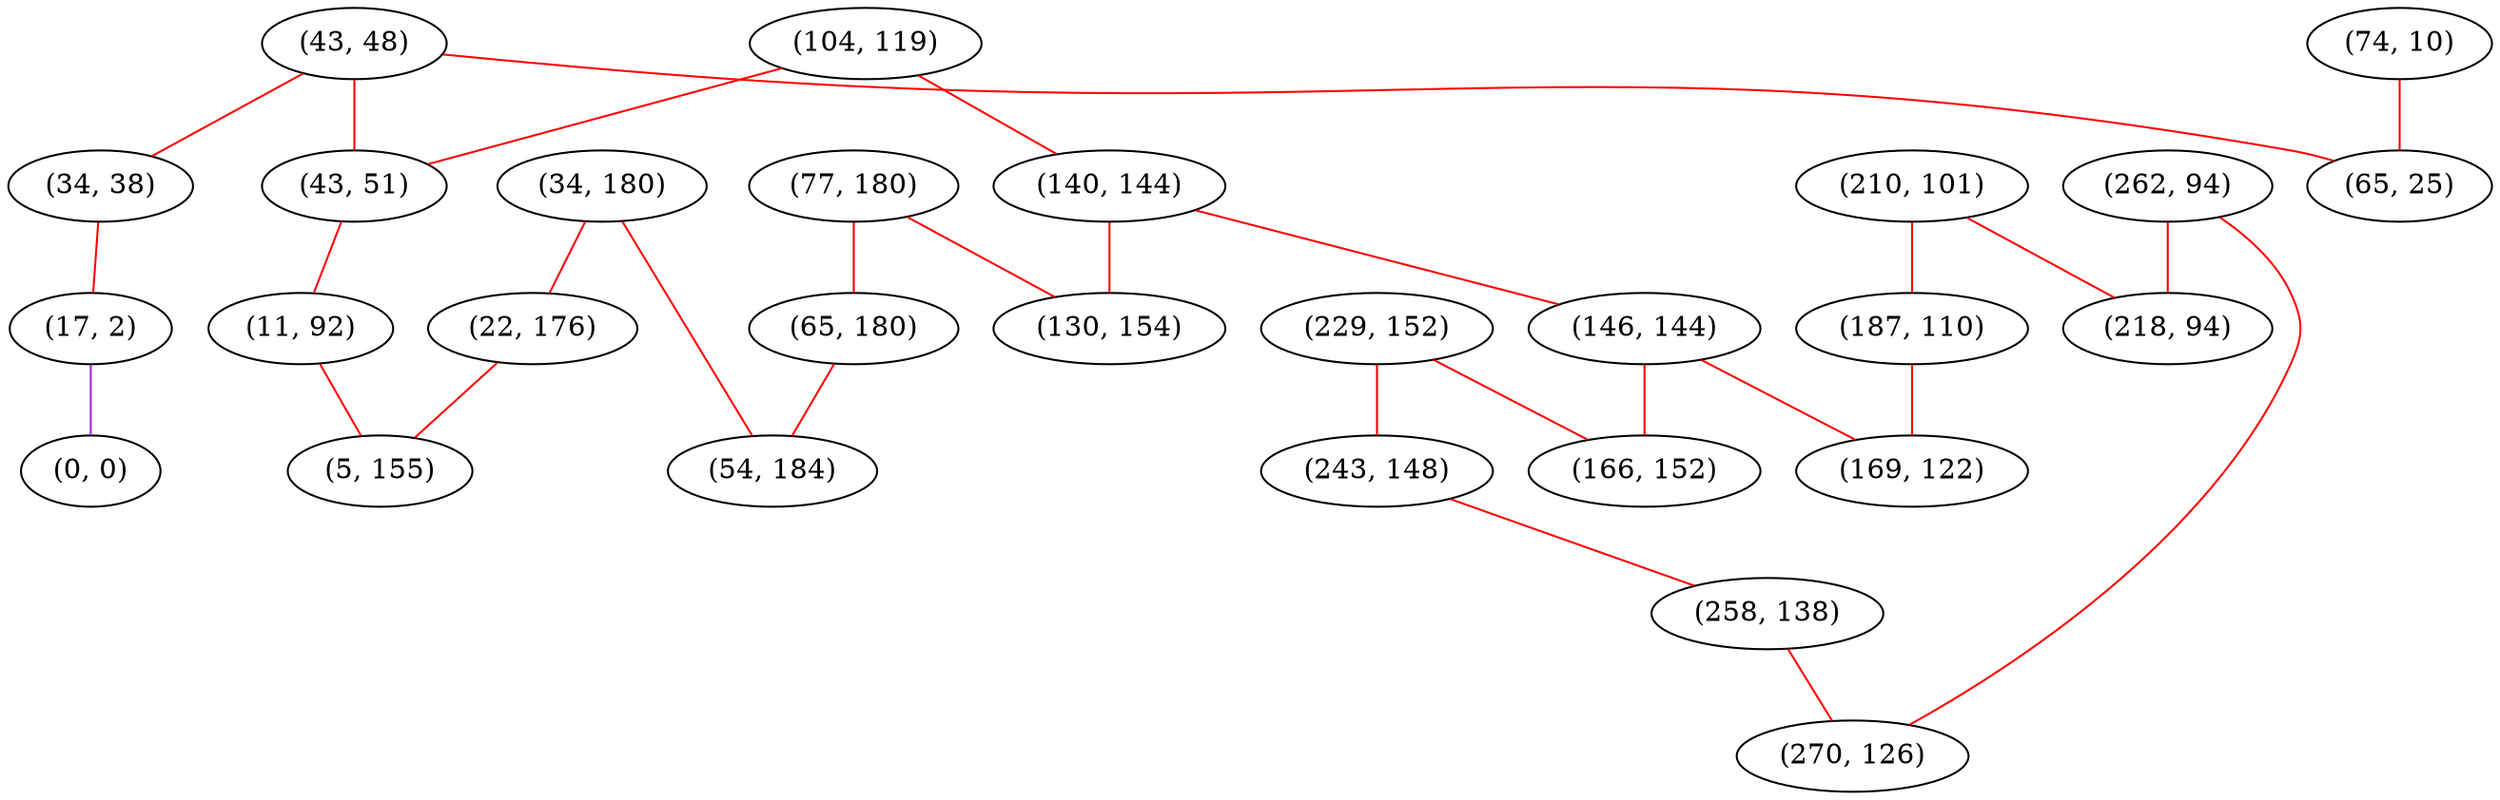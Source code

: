 graph "" {
"(43, 48)";
"(34, 38)";
"(104, 119)";
"(210, 101)";
"(34, 180)";
"(262, 94)";
"(140, 144)";
"(77, 180)";
"(43, 51)";
"(130, 154)";
"(187, 110)";
"(74, 10)";
"(229, 152)";
"(17, 2)";
"(146, 144)";
"(166, 152)";
"(243, 148)";
"(65, 180)";
"(169, 122)";
"(0, 0)";
"(54, 184)";
"(11, 92)";
"(22, 176)";
"(258, 138)";
"(218, 94)";
"(65, 25)";
"(270, 126)";
"(5, 155)";
"(43, 48)" -- "(34, 38)"  [color=red, key=0, weight=1];
"(43, 48)" -- "(43, 51)"  [color=red, key=0, weight=1];
"(43, 48)" -- "(65, 25)"  [color=red, key=0, weight=1];
"(34, 38)" -- "(17, 2)"  [color=red, key=0, weight=1];
"(104, 119)" -- "(43, 51)"  [color=red, key=0, weight=1];
"(104, 119)" -- "(140, 144)"  [color=red, key=0, weight=1];
"(210, 101)" -- "(218, 94)"  [color=red, key=0, weight=1];
"(210, 101)" -- "(187, 110)"  [color=red, key=0, weight=1];
"(34, 180)" -- "(22, 176)"  [color=red, key=0, weight=1];
"(34, 180)" -- "(54, 184)"  [color=red, key=0, weight=1];
"(262, 94)" -- "(218, 94)"  [color=red, key=0, weight=1];
"(262, 94)" -- "(270, 126)"  [color=red, key=0, weight=1];
"(140, 144)" -- "(146, 144)"  [color=red, key=0, weight=1];
"(140, 144)" -- "(130, 154)"  [color=red, key=0, weight=1];
"(77, 180)" -- "(65, 180)"  [color=red, key=0, weight=1];
"(77, 180)" -- "(130, 154)"  [color=red, key=0, weight=1];
"(43, 51)" -- "(11, 92)"  [color=red, key=0, weight=1];
"(187, 110)" -- "(169, 122)"  [color=red, key=0, weight=1];
"(74, 10)" -- "(65, 25)"  [color=red, key=0, weight=1];
"(229, 152)" -- "(243, 148)"  [color=red, key=0, weight=1];
"(229, 152)" -- "(166, 152)"  [color=red, key=0, weight=1];
"(17, 2)" -- "(0, 0)"  [color=purple, key=0, weight=4];
"(146, 144)" -- "(169, 122)"  [color=red, key=0, weight=1];
"(146, 144)" -- "(166, 152)"  [color=red, key=0, weight=1];
"(243, 148)" -- "(258, 138)"  [color=red, key=0, weight=1];
"(65, 180)" -- "(54, 184)"  [color=red, key=0, weight=1];
"(11, 92)" -- "(5, 155)"  [color=red, key=0, weight=1];
"(22, 176)" -- "(5, 155)"  [color=red, key=0, weight=1];
"(258, 138)" -- "(270, 126)"  [color=red, key=0, weight=1];
}
